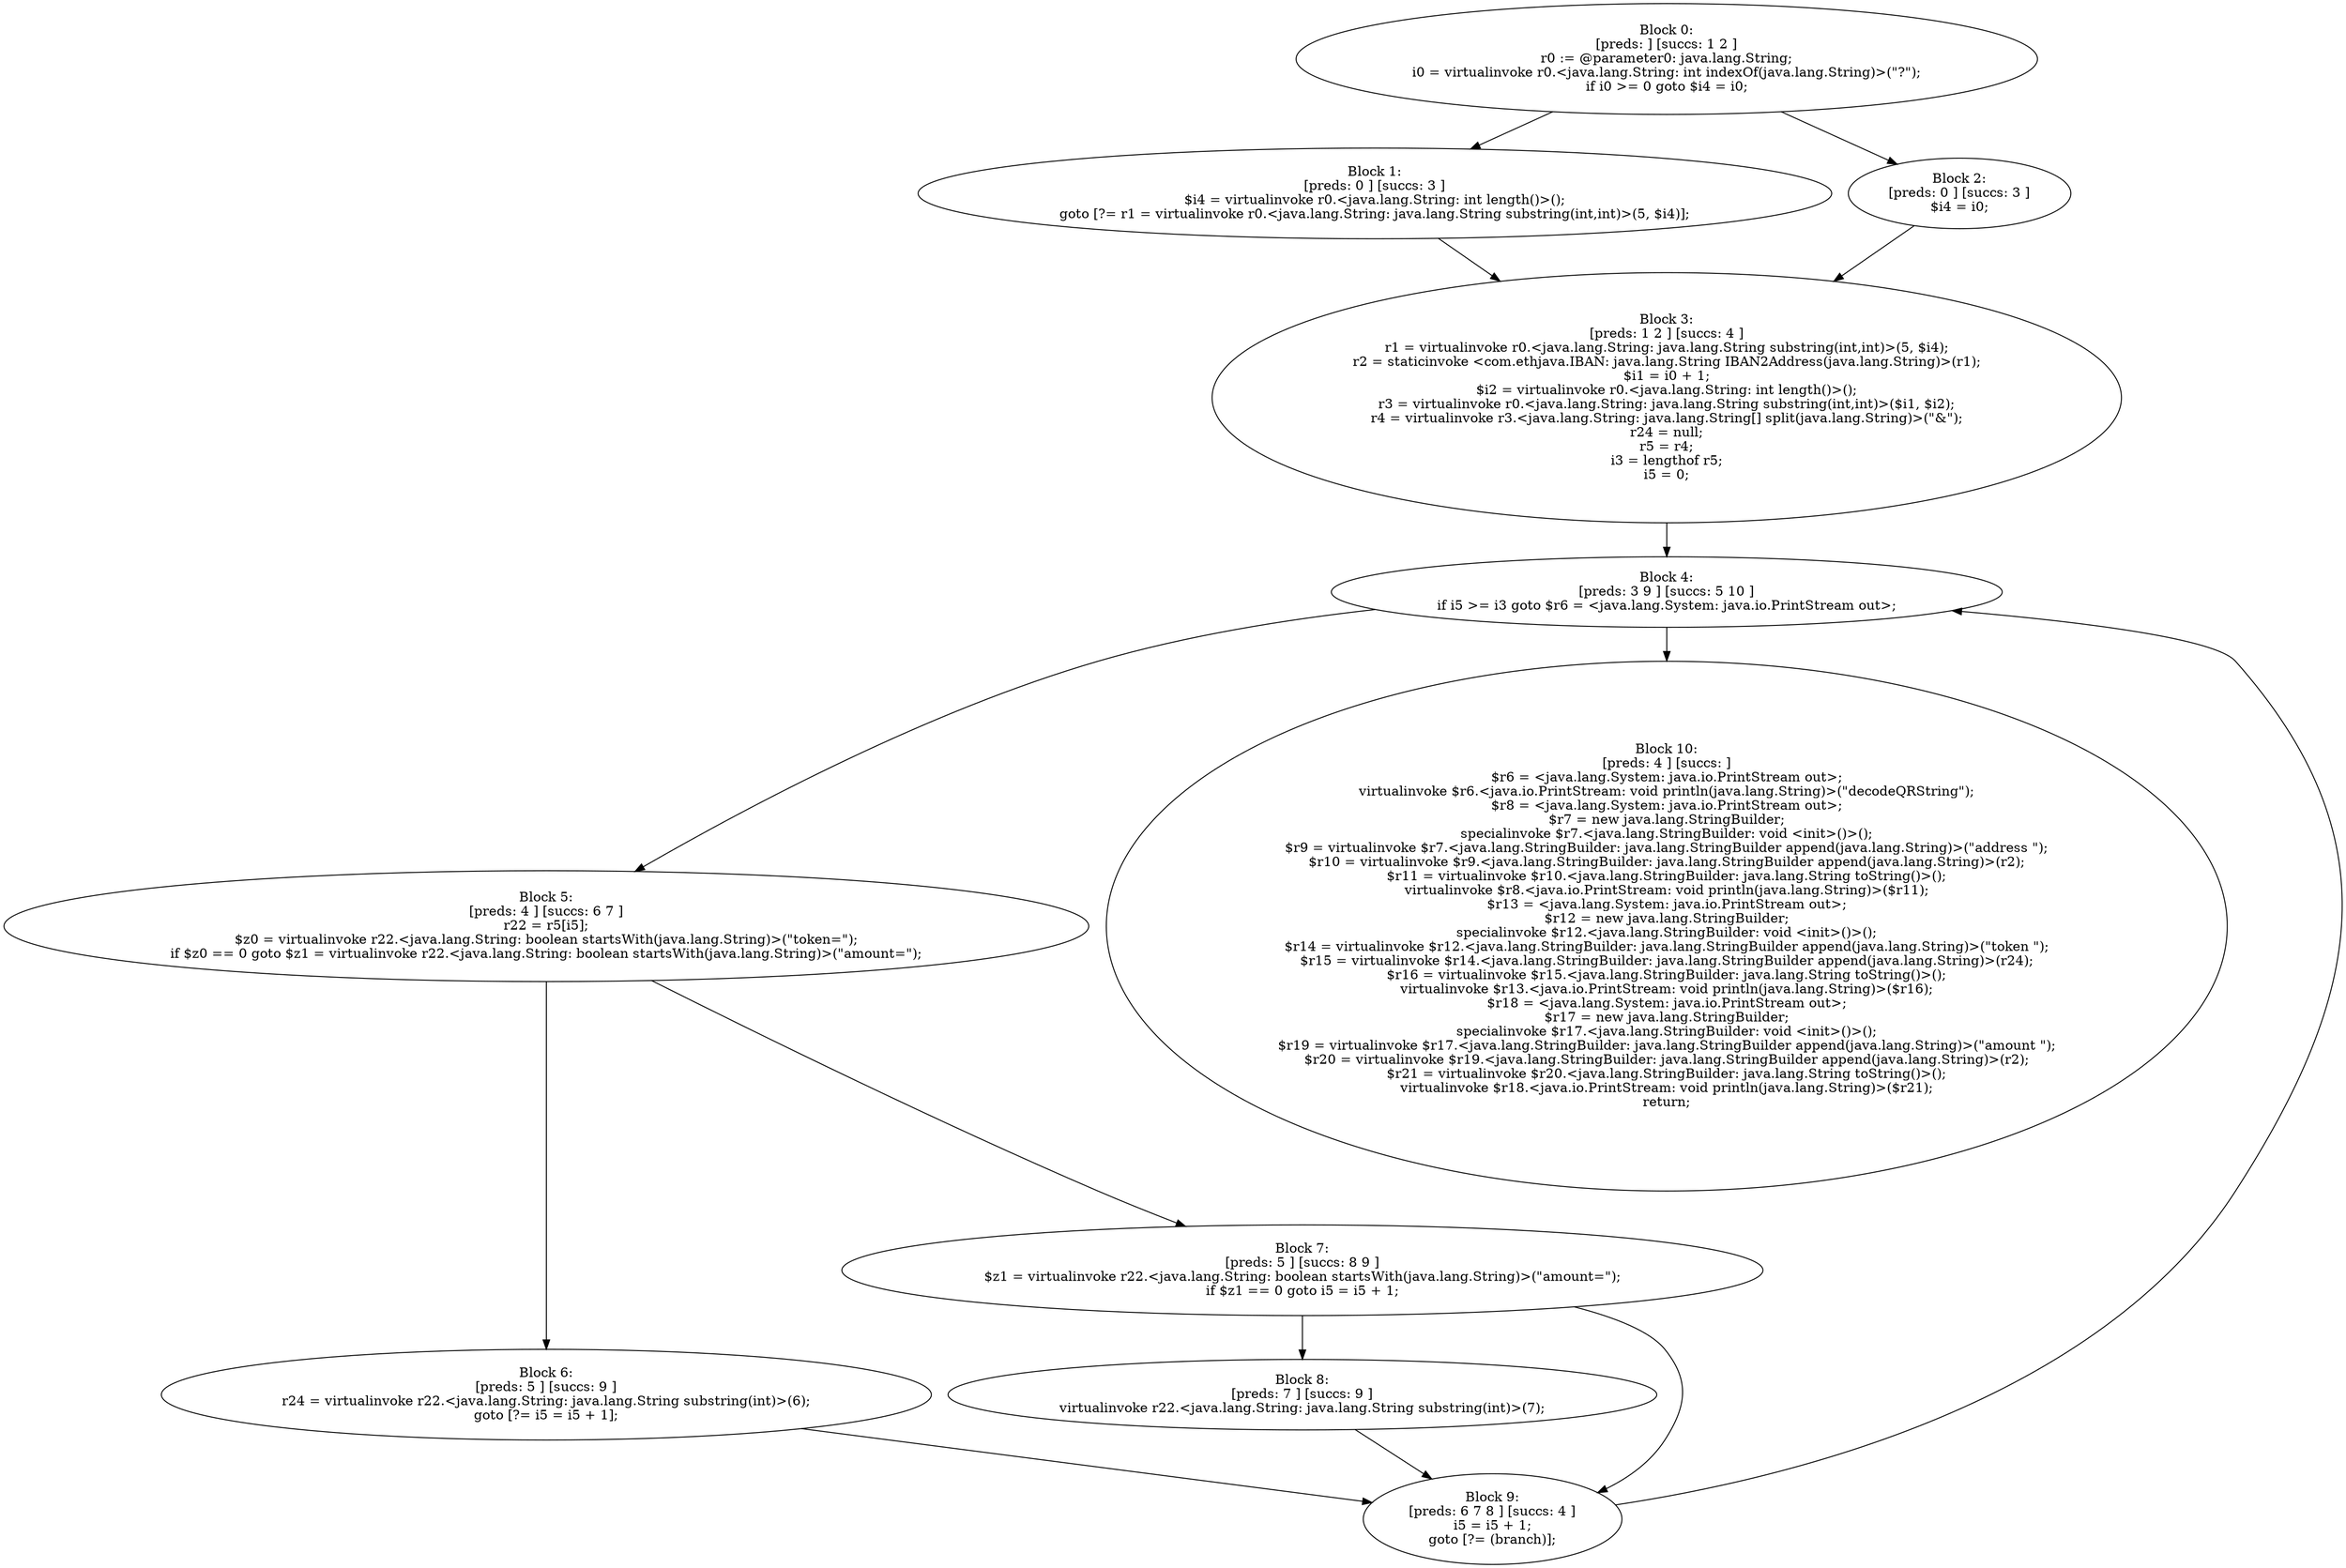 digraph "unitGraph" {
    "Block 0:
[preds: ] [succs: 1 2 ]
r0 := @parameter0: java.lang.String;
i0 = virtualinvoke r0.<java.lang.String: int indexOf(java.lang.String)>(\"?\");
if i0 >= 0 goto $i4 = i0;
"
    "Block 1:
[preds: 0 ] [succs: 3 ]
$i4 = virtualinvoke r0.<java.lang.String: int length()>();
goto [?= r1 = virtualinvoke r0.<java.lang.String: java.lang.String substring(int,int)>(5, $i4)];
"
    "Block 2:
[preds: 0 ] [succs: 3 ]
$i4 = i0;
"
    "Block 3:
[preds: 1 2 ] [succs: 4 ]
r1 = virtualinvoke r0.<java.lang.String: java.lang.String substring(int,int)>(5, $i4);
r2 = staticinvoke <com.ethjava.IBAN: java.lang.String IBAN2Address(java.lang.String)>(r1);
$i1 = i0 + 1;
$i2 = virtualinvoke r0.<java.lang.String: int length()>();
r3 = virtualinvoke r0.<java.lang.String: java.lang.String substring(int,int)>($i1, $i2);
r4 = virtualinvoke r3.<java.lang.String: java.lang.String[] split(java.lang.String)>(\"&\");
r24 = null;
r5 = r4;
i3 = lengthof r5;
i5 = 0;
"
    "Block 4:
[preds: 3 9 ] [succs: 5 10 ]
if i5 >= i3 goto $r6 = <java.lang.System: java.io.PrintStream out>;
"
    "Block 5:
[preds: 4 ] [succs: 6 7 ]
r22 = r5[i5];
$z0 = virtualinvoke r22.<java.lang.String: boolean startsWith(java.lang.String)>(\"token=\");
if $z0 == 0 goto $z1 = virtualinvoke r22.<java.lang.String: boolean startsWith(java.lang.String)>(\"amount=\");
"
    "Block 6:
[preds: 5 ] [succs: 9 ]
r24 = virtualinvoke r22.<java.lang.String: java.lang.String substring(int)>(6);
goto [?= i5 = i5 + 1];
"
    "Block 7:
[preds: 5 ] [succs: 8 9 ]
$z1 = virtualinvoke r22.<java.lang.String: boolean startsWith(java.lang.String)>(\"amount=\");
if $z1 == 0 goto i5 = i5 + 1;
"
    "Block 8:
[preds: 7 ] [succs: 9 ]
virtualinvoke r22.<java.lang.String: java.lang.String substring(int)>(7);
"
    "Block 9:
[preds: 6 7 8 ] [succs: 4 ]
i5 = i5 + 1;
goto [?= (branch)];
"
    "Block 10:
[preds: 4 ] [succs: ]
$r6 = <java.lang.System: java.io.PrintStream out>;
virtualinvoke $r6.<java.io.PrintStream: void println(java.lang.String)>(\"decodeQRString\");
$r8 = <java.lang.System: java.io.PrintStream out>;
$r7 = new java.lang.StringBuilder;
specialinvoke $r7.<java.lang.StringBuilder: void <init>()>();
$r9 = virtualinvoke $r7.<java.lang.StringBuilder: java.lang.StringBuilder append(java.lang.String)>(\"address \");
$r10 = virtualinvoke $r9.<java.lang.StringBuilder: java.lang.StringBuilder append(java.lang.String)>(r2);
$r11 = virtualinvoke $r10.<java.lang.StringBuilder: java.lang.String toString()>();
virtualinvoke $r8.<java.io.PrintStream: void println(java.lang.String)>($r11);
$r13 = <java.lang.System: java.io.PrintStream out>;
$r12 = new java.lang.StringBuilder;
specialinvoke $r12.<java.lang.StringBuilder: void <init>()>();
$r14 = virtualinvoke $r12.<java.lang.StringBuilder: java.lang.StringBuilder append(java.lang.String)>(\"token \");
$r15 = virtualinvoke $r14.<java.lang.StringBuilder: java.lang.StringBuilder append(java.lang.String)>(r24);
$r16 = virtualinvoke $r15.<java.lang.StringBuilder: java.lang.String toString()>();
virtualinvoke $r13.<java.io.PrintStream: void println(java.lang.String)>($r16);
$r18 = <java.lang.System: java.io.PrintStream out>;
$r17 = new java.lang.StringBuilder;
specialinvoke $r17.<java.lang.StringBuilder: void <init>()>();
$r19 = virtualinvoke $r17.<java.lang.StringBuilder: java.lang.StringBuilder append(java.lang.String)>(\"amount \");
$r20 = virtualinvoke $r19.<java.lang.StringBuilder: java.lang.StringBuilder append(java.lang.String)>(r2);
$r21 = virtualinvoke $r20.<java.lang.StringBuilder: java.lang.String toString()>();
virtualinvoke $r18.<java.io.PrintStream: void println(java.lang.String)>($r21);
return;
"
    "Block 0:
[preds: ] [succs: 1 2 ]
r0 := @parameter0: java.lang.String;
i0 = virtualinvoke r0.<java.lang.String: int indexOf(java.lang.String)>(\"?\");
if i0 >= 0 goto $i4 = i0;
"->"Block 1:
[preds: 0 ] [succs: 3 ]
$i4 = virtualinvoke r0.<java.lang.String: int length()>();
goto [?= r1 = virtualinvoke r0.<java.lang.String: java.lang.String substring(int,int)>(5, $i4)];
";
    "Block 0:
[preds: ] [succs: 1 2 ]
r0 := @parameter0: java.lang.String;
i0 = virtualinvoke r0.<java.lang.String: int indexOf(java.lang.String)>(\"?\");
if i0 >= 0 goto $i4 = i0;
"->"Block 2:
[preds: 0 ] [succs: 3 ]
$i4 = i0;
";
    "Block 1:
[preds: 0 ] [succs: 3 ]
$i4 = virtualinvoke r0.<java.lang.String: int length()>();
goto [?= r1 = virtualinvoke r0.<java.lang.String: java.lang.String substring(int,int)>(5, $i4)];
"->"Block 3:
[preds: 1 2 ] [succs: 4 ]
r1 = virtualinvoke r0.<java.lang.String: java.lang.String substring(int,int)>(5, $i4);
r2 = staticinvoke <com.ethjava.IBAN: java.lang.String IBAN2Address(java.lang.String)>(r1);
$i1 = i0 + 1;
$i2 = virtualinvoke r0.<java.lang.String: int length()>();
r3 = virtualinvoke r0.<java.lang.String: java.lang.String substring(int,int)>($i1, $i2);
r4 = virtualinvoke r3.<java.lang.String: java.lang.String[] split(java.lang.String)>(\"&\");
r24 = null;
r5 = r4;
i3 = lengthof r5;
i5 = 0;
";
    "Block 2:
[preds: 0 ] [succs: 3 ]
$i4 = i0;
"->"Block 3:
[preds: 1 2 ] [succs: 4 ]
r1 = virtualinvoke r0.<java.lang.String: java.lang.String substring(int,int)>(5, $i4);
r2 = staticinvoke <com.ethjava.IBAN: java.lang.String IBAN2Address(java.lang.String)>(r1);
$i1 = i0 + 1;
$i2 = virtualinvoke r0.<java.lang.String: int length()>();
r3 = virtualinvoke r0.<java.lang.String: java.lang.String substring(int,int)>($i1, $i2);
r4 = virtualinvoke r3.<java.lang.String: java.lang.String[] split(java.lang.String)>(\"&\");
r24 = null;
r5 = r4;
i3 = lengthof r5;
i5 = 0;
";
    "Block 3:
[preds: 1 2 ] [succs: 4 ]
r1 = virtualinvoke r0.<java.lang.String: java.lang.String substring(int,int)>(5, $i4);
r2 = staticinvoke <com.ethjava.IBAN: java.lang.String IBAN2Address(java.lang.String)>(r1);
$i1 = i0 + 1;
$i2 = virtualinvoke r0.<java.lang.String: int length()>();
r3 = virtualinvoke r0.<java.lang.String: java.lang.String substring(int,int)>($i1, $i2);
r4 = virtualinvoke r3.<java.lang.String: java.lang.String[] split(java.lang.String)>(\"&\");
r24 = null;
r5 = r4;
i3 = lengthof r5;
i5 = 0;
"->"Block 4:
[preds: 3 9 ] [succs: 5 10 ]
if i5 >= i3 goto $r6 = <java.lang.System: java.io.PrintStream out>;
";
    "Block 4:
[preds: 3 9 ] [succs: 5 10 ]
if i5 >= i3 goto $r6 = <java.lang.System: java.io.PrintStream out>;
"->"Block 5:
[preds: 4 ] [succs: 6 7 ]
r22 = r5[i5];
$z0 = virtualinvoke r22.<java.lang.String: boolean startsWith(java.lang.String)>(\"token=\");
if $z0 == 0 goto $z1 = virtualinvoke r22.<java.lang.String: boolean startsWith(java.lang.String)>(\"amount=\");
";
    "Block 4:
[preds: 3 9 ] [succs: 5 10 ]
if i5 >= i3 goto $r6 = <java.lang.System: java.io.PrintStream out>;
"->"Block 10:
[preds: 4 ] [succs: ]
$r6 = <java.lang.System: java.io.PrintStream out>;
virtualinvoke $r6.<java.io.PrintStream: void println(java.lang.String)>(\"decodeQRString\");
$r8 = <java.lang.System: java.io.PrintStream out>;
$r7 = new java.lang.StringBuilder;
specialinvoke $r7.<java.lang.StringBuilder: void <init>()>();
$r9 = virtualinvoke $r7.<java.lang.StringBuilder: java.lang.StringBuilder append(java.lang.String)>(\"address \");
$r10 = virtualinvoke $r9.<java.lang.StringBuilder: java.lang.StringBuilder append(java.lang.String)>(r2);
$r11 = virtualinvoke $r10.<java.lang.StringBuilder: java.lang.String toString()>();
virtualinvoke $r8.<java.io.PrintStream: void println(java.lang.String)>($r11);
$r13 = <java.lang.System: java.io.PrintStream out>;
$r12 = new java.lang.StringBuilder;
specialinvoke $r12.<java.lang.StringBuilder: void <init>()>();
$r14 = virtualinvoke $r12.<java.lang.StringBuilder: java.lang.StringBuilder append(java.lang.String)>(\"token \");
$r15 = virtualinvoke $r14.<java.lang.StringBuilder: java.lang.StringBuilder append(java.lang.String)>(r24);
$r16 = virtualinvoke $r15.<java.lang.StringBuilder: java.lang.String toString()>();
virtualinvoke $r13.<java.io.PrintStream: void println(java.lang.String)>($r16);
$r18 = <java.lang.System: java.io.PrintStream out>;
$r17 = new java.lang.StringBuilder;
specialinvoke $r17.<java.lang.StringBuilder: void <init>()>();
$r19 = virtualinvoke $r17.<java.lang.StringBuilder: java.lang.StringBuilder append(java.lang.String)>(\"amount \");
$r20 = virtualinvoke $r19.<java.lang.StringBuilder: java.lang.StringBuilder append(java.lang.String)>(r2);
$r21 = virtualinvoke $r20.<java.lang.StringBuilder: java.lang.String toString()>();
virtualinvoke $r18.<java.io.PrintStream: void println(java.lang.String)>($r21);
return;
";
    "Block 5:
[preds: 4 ] [succs: 6 7 ]
r22 = r5[i5];
$z0 = virtualinvoke r22.<java.lang.String: boolean startsWith(java.lang.String)>(\"token=\");
if $z0 == 0 goto $z1 = virtualinvoke r22.<java.lang.String: boolean startsWith(java.lang.String)>(\"amount=\");
"->"Block 6:
[preds: 5 ] [succs: 9 ]
r24 = virtualinvoke r22.<java.lang.String: java.lang.String substring(int)>(6);
goto [?= i5 = i5 + 1];
";
    "Block 5:
[preds: 4 ] [succs: 6 7 ]
r22 = r5[i5];
$z0 = virtualinvoke r22.<java.lang.String: boolean startsWith(java.lang.String)>(\"token=\");
if $z0 == 0 goto $z1 = virtualinvoke r22.<java.lang.String: boolean startsWith(java.lang.String)>(\"amount=\");
"->"Block 7:
[preds: 5 ] [succs: 8 9 ]
$z1 = virtualinvoke r22.<java.lang.String: boolean startsWith(java.lang.String)>(\"amount=\");
if $z1 == 0 goto i5 = i5 + 1;
";
    "Block 6:
[preds: 5 ] [succs: 9 ]
r24 = virtualinvoke r22.<java.lang.String: java.lang.String substring(int)>(6);
goto [?= i5 = i5 + 1];
"->"Block 9:
[preds: 6 7 8 ] [succs: 4 ]
i5 = i5 + 1;
goto [?= (branch)];
";
    "Block 7:
[preds: 5 ] [succs: 8 9 ]
$z1 = virtualinvoke r22.<java.lang.String: boolean startsWith(java.lang.String)>(\"amount=\");
if $z1 == 0 goto i5 = i5 + 1;
"->"Block 8:
[preds: 7 ] [succs: 9 ]
virtualinvoke r22.<java.lang.String: java.lang.String substring(int)>(7);
";
    "Block 7:
[preds: 5 ] [succs: 8 9 ]
$z1 = virtualinvoke r22.<java.lang.String: boolean startsWith(java.lang.String)>(\"amount=\");
if $z1 == 0 goto i5 = i5 + 1;
"->"Block 9:
[preds: 6 7 8 ] [succs: 4 ]
i5 = i5 + 1;
goto [?= (branch)];
";
    "Block 8:
[preds: 7 ] [succs: 9 ]
virtualinvoke r22.<java.lang.String: java.lang.String substring(int)>(7);
"->"Block 9:
[preds: 6 7 8 ] [succs: 4 ]
i5 = i5 + 1;
goto [?= (branch)];
";
    "Block 9:
[preds: 6 7 8 ] [succs: 4 ]
i5 = i5 + 1;
goto [?= (branch)];
"->"Block 4:
[preds: 3 9 ] [succs: 5 10 ]
if i5 >= i3 goto $r6 = <java.lang.System: java.io.PrintStream out>;
";
}
